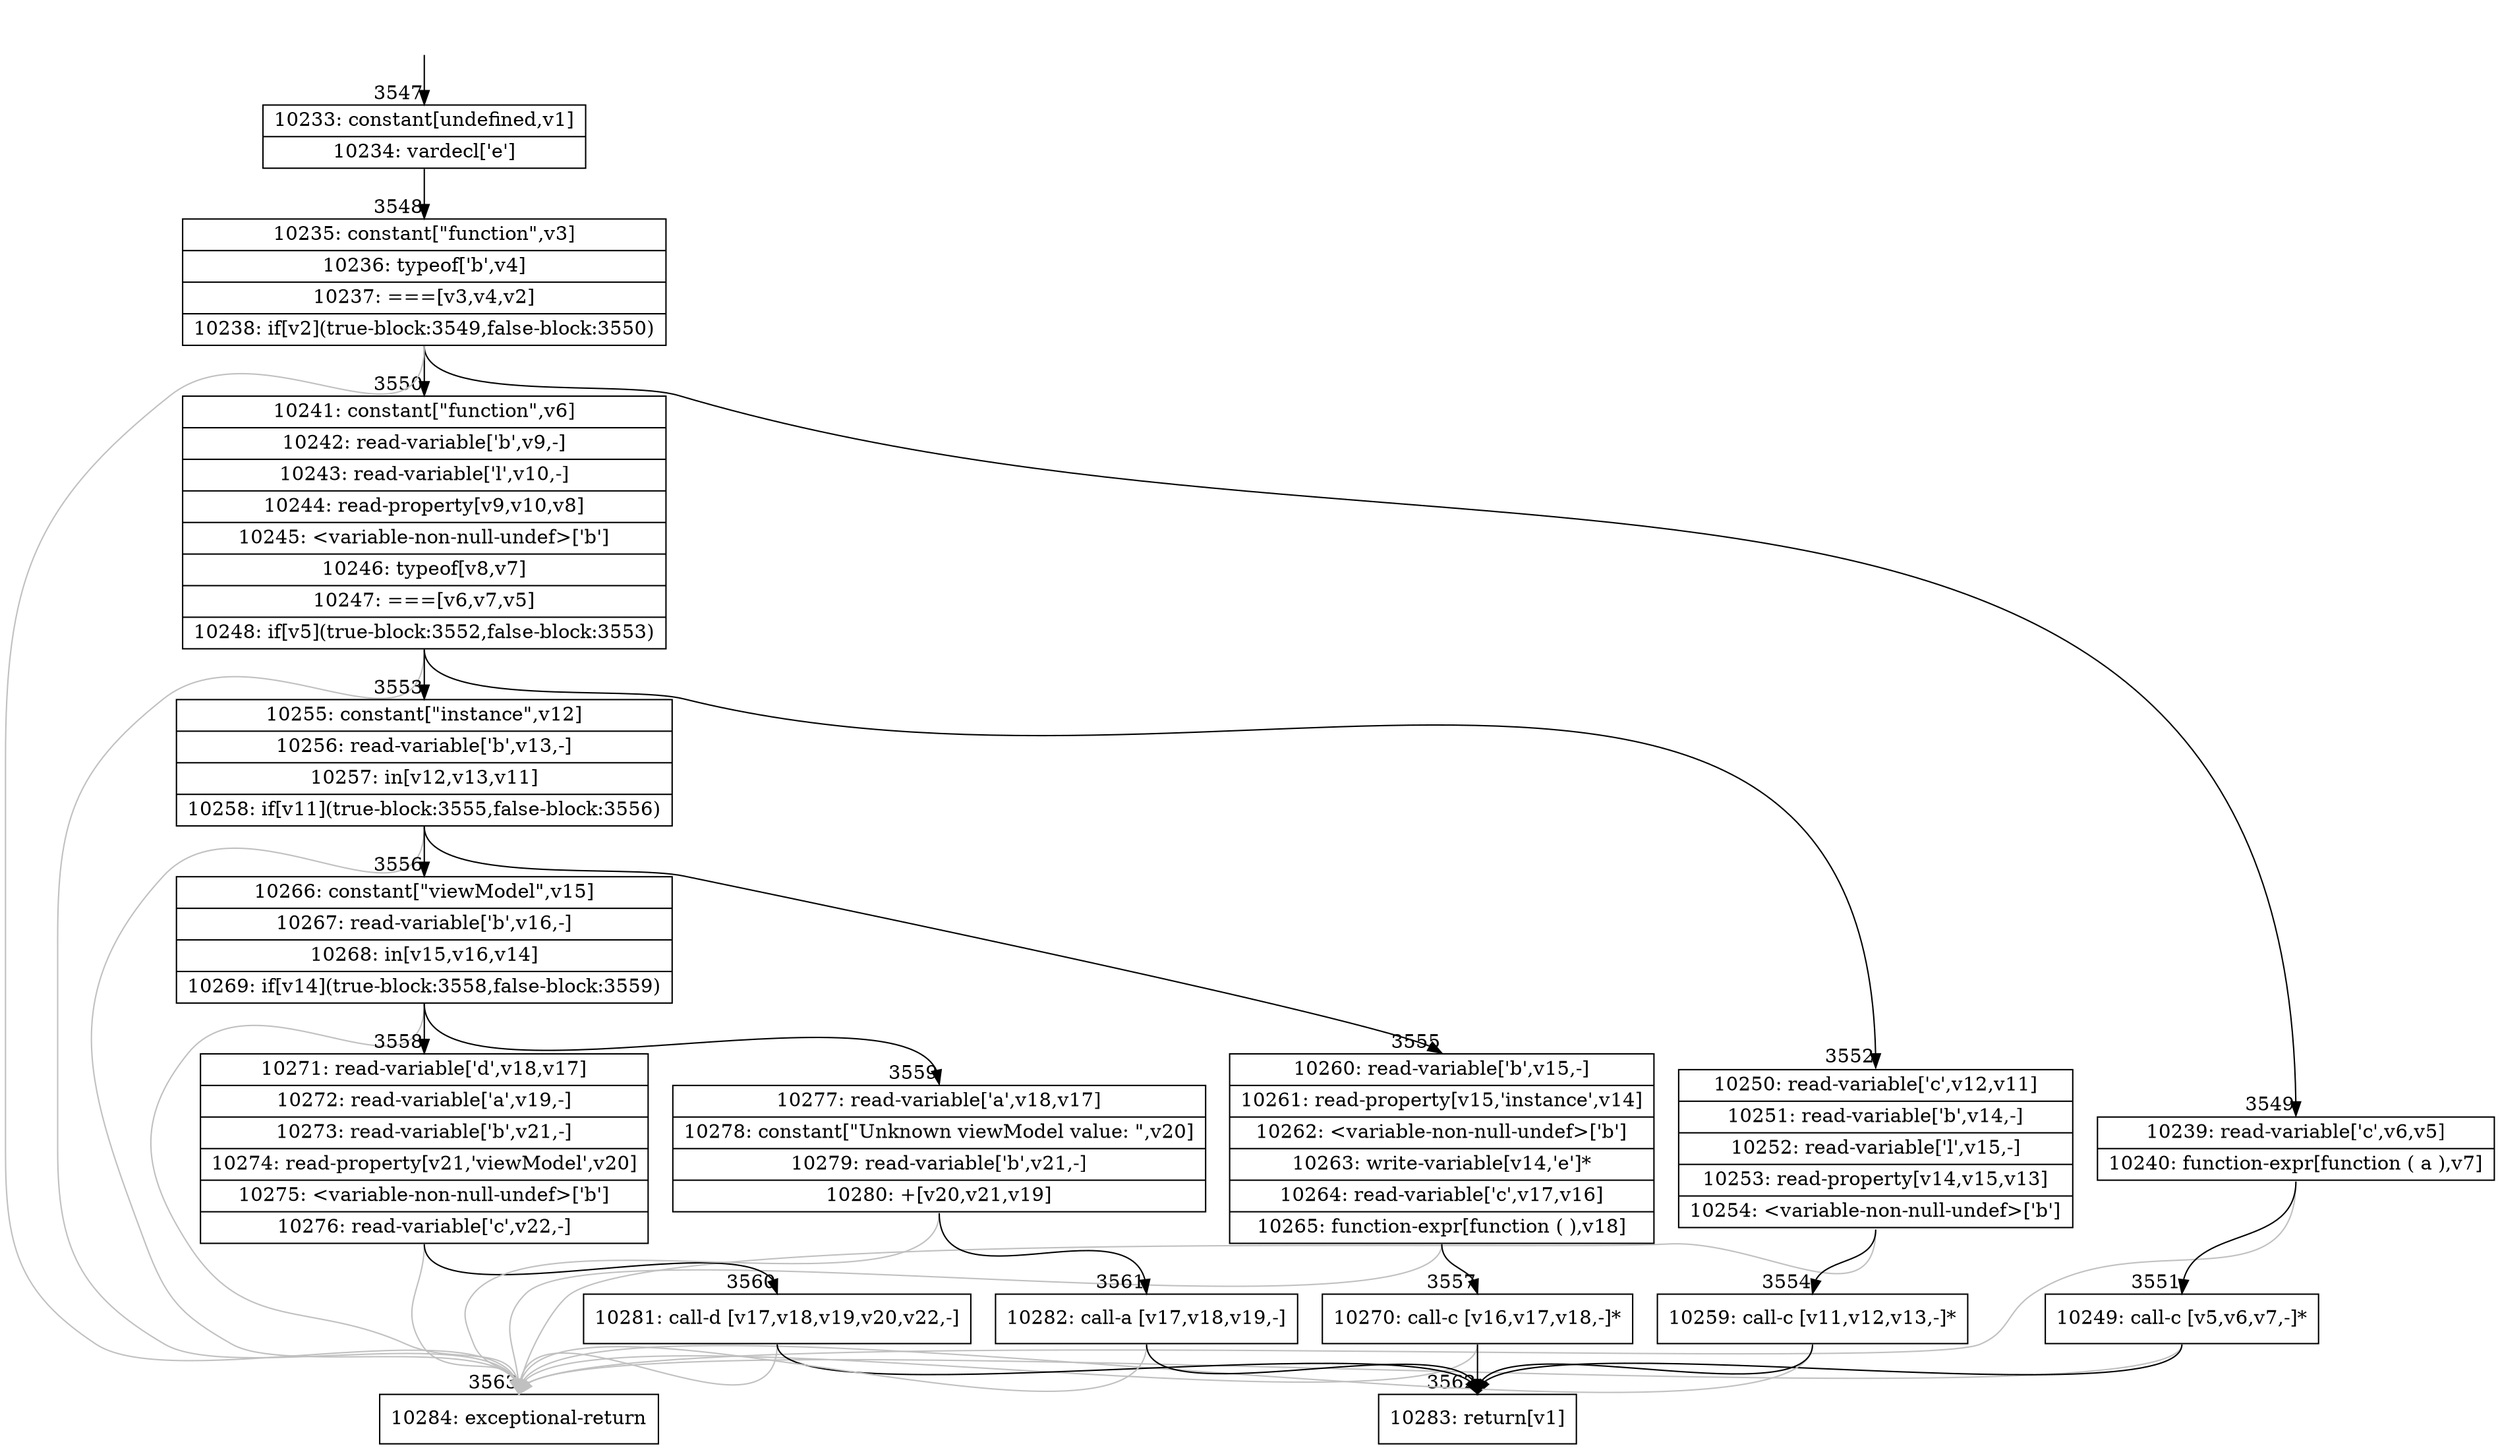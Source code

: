 digraph {
rankdir="TD"
BB_entry295[shape=none,label=""];
BB_entry295 -> BB3547 [tailport=s, headport=n, headlabel="    3547"]
BB3547 [shape=record label="{10233: constant[undefined,v1]|10234: vardecl['e']}" ] 
BB3547 -> BB3548 [tailport=s, headport=n, headlabel="      3548"]
BB3548 [shape=record label="{10235: constant[\"function\",v3]|10236: typeof['b',v4]|10237: ===[v3,v4,v2]|10238: if[v2](true-block:3549,false-block:3550)}" ] 
BB3548 -> BB3549 [tailport=s, headport=n, headlabel="      3549"]
BB3548 -> BB3550 [tailport=s, headport=n, headlabel="      3550"]
BB3548 -> BB3563 [tailport=s, headport=n, color=gray, headlabel="      3563"]
BB3549 [shape=record label="{10239: read-variable['c',v6,v5]|10240: function-expr[function ( a ),v7]}" ] 
BB3549 -> BB3551 [tailport=s, headport=n, headlabel="      3551"]
BB3549 -> BB3563 [tailport=s, headport=n, color=gray]
BB3550 [shape=record label="{10241: constant[\"function\",v6]|10242: read-variable['b',v9,-]|10243: read-variable['l',v10,-]|10244: read-property[v9,v10,v8]|10245: \<variable-non-null-undef\>['b']|10246: typeof[v8,v7]|10247: ===[v6,v7,v5]|10248: if[v5](true-block:3552,false-block:3553)}" ] 
BB3550 -> BB3552 [tailport=s, headport=n, headlabel="      3552"]
BB3550 -> BB3553 [tailport=s, headport=n, headlabel="      3553"]
BB3550 -> BB3563 [tailport=s, headport=n, color=gray]
BB3551 [shape=record label="{10249: call-c [v5,v6,v7,-]*}" ] 
BB3551 -> BB3562 [tailport=s, headport=n, headlabel="      3562"]
BB3551 -> BB3563 [tailport=s, headport=n, color=gray]
BB3552 [shape=record label="{10250: read-variable['c',v12,v11]|10251: read-variable['b',v14,-]|10252: read-variable['l',v15,-]|10253: read-property[v14,v15,v13]|10254: \<variable-non-null-undef\>['b']}" ] 
BB3552 -> BB3554 [tailport=s, headport=n, headlabel="      3554"]
BB3552 -> BB3563 [tailport=s, headport=n, color=gray]
BB3553 [shape=record label="{10255: constant[\"instance\",v12]|10256: read-variable['b',v13,-]|10257: in[v12,v13,v11]|10258: if[v11](true-block:3555,false-block:3556)}" ] 
BB3553 -> BB3555 [tailport=s, headport=n, headlabel="      3555"]
BB3553 -> BB3556 [tailport=s, headport=n, headlabel="      3556"]
BB3553 -> BB3563 [tailport=s, headport=n, color=gray]
BB3554 [shape=record label="{10259: call-c [v11,v12,v13,-]*}" ] 
BB3554 -> BB3562 [tailport=s, headport=n]
BB3554 -> BB3563 [tailport=s, headport=n, color=gray]
BB3555 [shape=record label="{10260: read-variable['b',v15,-]|10261: read-property[v15,'instance',v14]|10262: \<variable-non-null-undef\>['b']|10263: write-variable[v14,'e']*|10264: read-variable['c',v17,v16]|10265: function-expr[function ( ),v18]}" ] 
BB3555 -> BB3557 [tailport=s, headport=n, headlabel="      3557"]
BB3555 -> BB3563 [tailport=s, headport=n, color=gray]
BB3556 [shape=record label="{10266: constant[\"viewModel\",v15]|10267: read-variable['b',v16,-]|10268: in[v15,v16,v14]|10269: if[v14](true-block:3558,false-block:3559)}" ] 
BB3556 -> BB3558 [tailport=s, headport=n, headlabel="      3558"]
BB3556 -> BB3559 [tailport=s, headport=n, headlabel="      3559"]
BB3556 -> BB3563 [tailport=s, headport=n, color=gray]
BB3557 [shape=record label="{10270: call-c [v16,v17,v18,-]*}" ] 
BB3557 -> BB3562 [tailport=s, headport=n]
BB3557 -> BB3563 [tailport=s, headport=n, color=gray]
BB3558 [shape=record label="{10271: read-variable['d',v18,v17]|10272: read-variable['a',v19,-]|10273: read-variable['b',v21,-]|10274: read-property[v21,'viewModel',v20]|10275: \<variable-non-null-undef\>['b']|10276: read-variable['c',v22,-]}" ] 
BB3558 -> BB3560 [tailport=s, headport=n, headlabel="      3560"]
BB3558 -> BB3563 [tailport=s, headport=n, color=gray]
BB3559 [shape=record label="{10277: read-variable['a',v18,v17]|10278: constant[\"Unknown viewModel value: \",v20]|10279: read-variable['b',v21,-]|10280: +[v20,v21,v19]}" ] 
BB3559 -> BB3561 [tailport=s, headport=n, headlabel="      3561"]
BB3559 -> BB3563 [tailport=s, headport=n, color=gray]
BB3560 [shape=record label="{10281: call-d [v17,v18,v19,v20,v22,-]}" ] 
BB3560 -> BB3562 [tailport=s, headport=n]
BB3560 -> BB3563 [tailport=s, headport=n, color=gray]
BB3561 [shape=record label="{10282: call-a [v17,v18,v19,-]}" ] 
BB3561 -> BB3562 [tailport=s, headport=n]
BB3561 -> BB3563 [tailport=s, headport=n, color=gray]
BB3562 [shape=record label="{10283: return[v1]}" ] 
BB3563 [shape=record label="{10284: exceptional-return}" ] 
}
